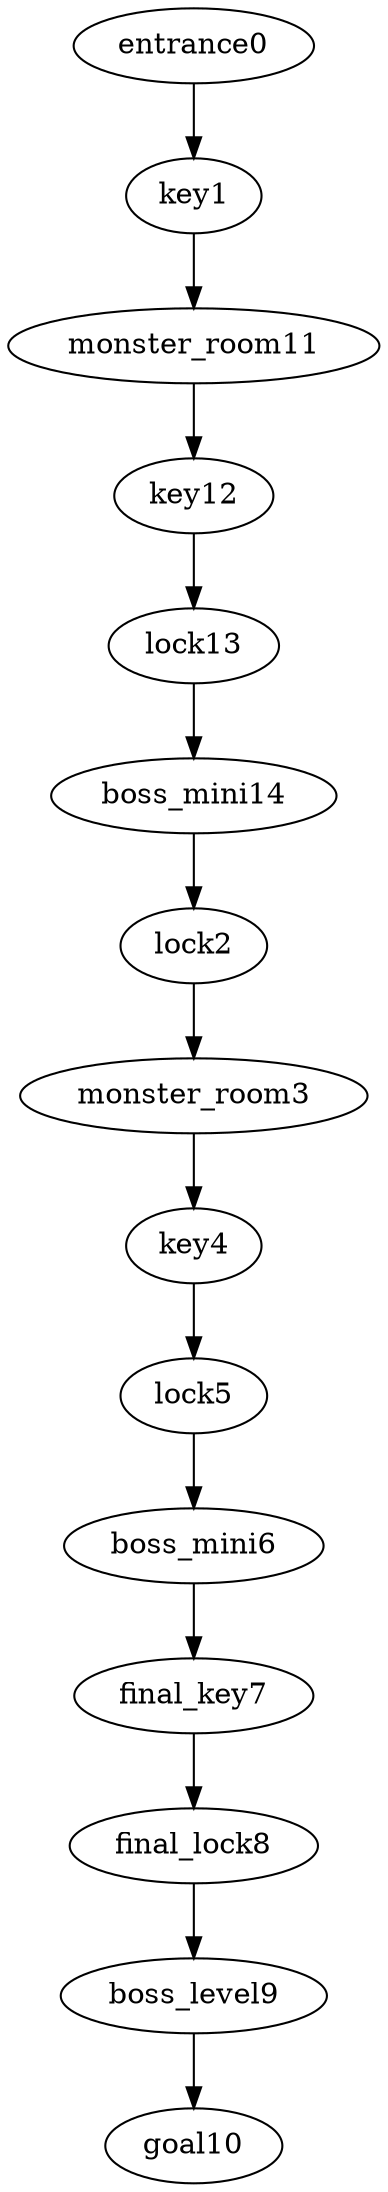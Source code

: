 digraph mission {
entrance0 -> key1
key1 -> monster_room11
lock2 -> monster_room3
monster_room3 -> key4
key4 -> lock5
lock5 -> boss_mini6
boss_mini6 -> final_key7
final_key7 -> final_lock8
final_lock8 -> boss_level9
boss_level9 -> goal10
monster_room11 -> key12
key12 -> lock13
lock13 -> boss_mini14
boss_mini14 -> lock2
}